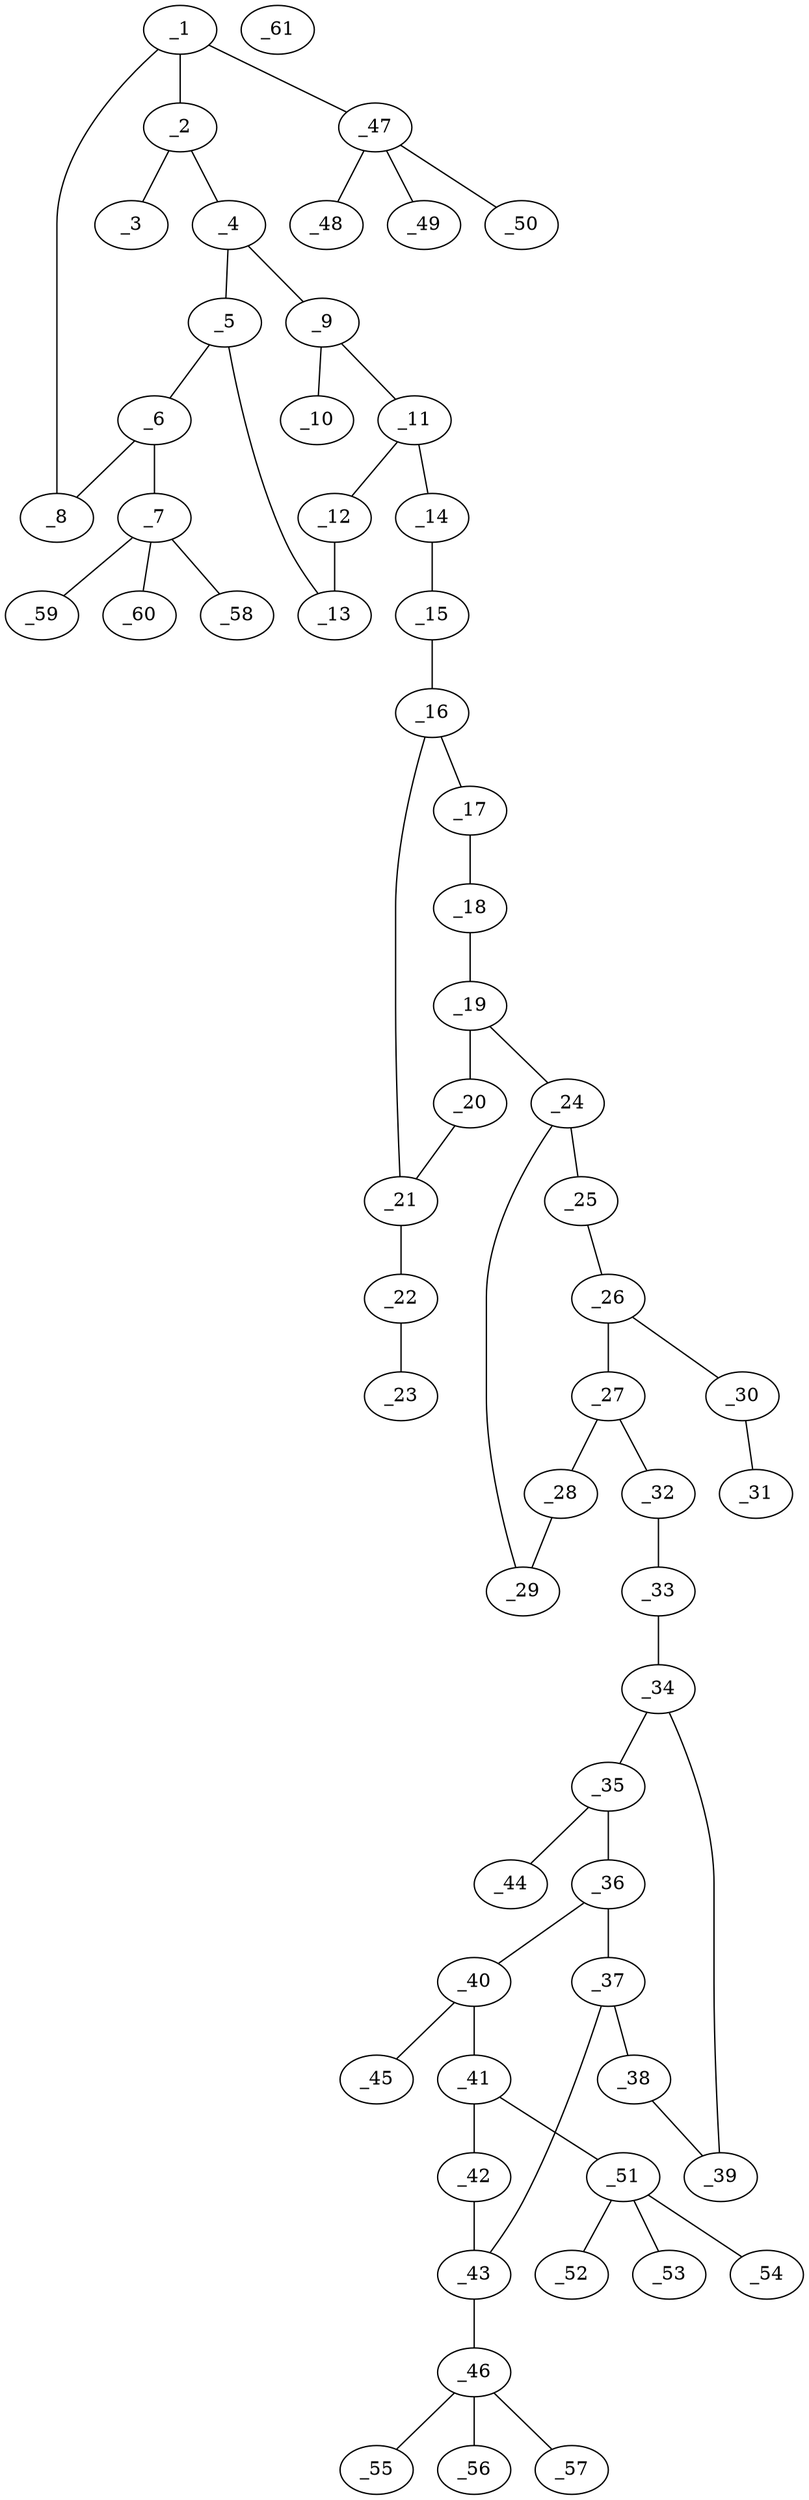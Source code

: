 graph molid631567 {
	_1	 [charge=0,
		chem=1,
		symbol="C  ",
		x="20.1865",
		y="1.75"];
	_2	 [charge=0,
		chem=1,
		symbol="C  ",
		x="19.3205",
		y="1.25"];
	_1 -- _2	 [valence=1];
	_8	 [charge=0,
		chem=1,
		symbol="C  ",
		x="20.1865",
		y="2.75"];
	_1 -- _8	 [valence=2];
	_47	 [charge=0,
		chem=5,
		symbol="S  ",
		x="21.0526",
		y="1.25"];
	_1 -- _47	 [valence=1];
	_3	 [charge=0,
		chem=4,
		symbol="N  ",
		x="19.3205",
		y="0.25"];
	_2 -- _3	 [valence=1];
	_4	 [charge=0,
		chem=1,
		symbol="C  ",
		x="18.4545",
		y="1.75"];
	_2 -- _4	 [valence=2];
	_5	 [charge=0,
		chem=1,
		symbol="C  ",
		x="18.4545",
		y="2.75"];
	_4 -- _5	 [valence=1];
	_9	 [charge=0,
		chem=1,
		symbol="C  ",
		x="17.5885",
		y="1.25"];
	_4 -- _9	 [valence=1];
	_6	 [charge=0,
		chem=1,
		symbol="C  ",
		x="19.3205",
		y="3.25"];
	_5 -- _6	 [valence=2];
	_13	 [charge=0,
		chem=1,
		symbol="C  ",
		x="17.5885",
		y="3.25"];
	_5 -- _13	 [valence=1];
	_7	 [charge=0,
		chem=5,
		symbol="S  ",
		x="19.3205",
		y="4.25"];
	_6 -- _7	 [valence=1];
	_6 -- _8	 [valence=1];
	_58	 [charge=0,
		chem=2,
		symbol="O  ",
		x="19.3205",
		y="5.25"];
	_7 -- _58	 [valence=2];
	_59	 [charge=0,
		chem=2,
		symbol="O  ",
		x="18.3205",
		y="4.25"];
	_7 -- _59	 [valence=2];
	_60	 [charge=0,
		chem=2,
		symbol="O  ",
		x="20.3205",
		y="4.25"];
	_7 -- _60	 [valence=1];
	_10	 [charge=0,
		chem=2,
		symbol="O  ",
		x="17.5885",
		y="0.25"];
	_9 -- _10	 [valence=1];
	_11	 [charge=0,
		chem=1,
		symbol="C  ",
		x="16.7224",
		y="1.75"];
	_9 -- _11	 [valence=2];
	_12	 [charge=0,
		chem=1,
		symbol="C  ",
		x="16.7224",
		y="2.75"];
	_11 -- _12	 [valence=1];
	_14	 [charge=0,
		chem=4,
		symbol="N  ",
		x="15.8564",
		y="1.25"];
	_11 -- _14	 [valence=1];
	_12 -- _13	 [valence=2];
	_15	 [charge=0,
		chem=4,
		symbol="N  ",
		x="14.9904",
		y="1.75"];
	_14 -- _15	 [valence=2];
	_16	 [charge=0,
		chem=1,
		symbol="C  ",
		x="14.1244",
		y="1.25"];
	_15 -- _16	 [valence=1];
	_17	 [charge=0,
		chem=1,
		symbol="C  ",
		x="13.2583",
		y="1.75"];
	_16 -- _17	 [valence=1];
	_21	 [charge=0,
		chem=1,
		symbol="C  ",
		x="14.1244",
		y="0.25"];
	_16 -- _21	 [valence=2];
	_18	 [charge=0,
		chem=1,
		symbol="C  ",
		x="12.3923",
		y="1.25"];
	_17 -- _18	 [valence=2];
	_19	 [charge=0,
		chem=1,
		symbol="C  ",
		x="12.3923",
		y="0.25"];
	_18 -- _19	 [valence=1];
	_20	 [charge=0,
		chem=1,
		symbol="C  ",
		x="13.2583",
		y="-0.25"];
	_19 -- _20	 [valence=2];
	_24	 [charge=0,
		chem=1,
		symbol="C  ",
		x="11.5263",
		y="-0.25"];
	_19 -- _24	 [valence=1];
	_20 -- _21	 [valence=1];
	_22	 [charge=0,
		chem=2,
		symbol="O  ",
		x="14.9904",
		y="-0.25"];
	_21 -- _22	 [valence=1];
	_23	 [charge=0,
		chem=1,
		symbol="C  ",
		x="14.9904",
		y="-1.25"];
	_22 -- _23	 [valence=1];
	_25	 [charge=0,
		chem=1,
		symbol="C  ",
		x="11.5263",
		y="-1.25"];
	_24 -- _25	 [valence=1];
	_29	 [charge=0,
		chem=1,
		symbol="C  ",
		x="10.6603",
		y="0.25"];
	_24 -- _29	 [valence=2];
	_26	 [charge=0,
		chem=1,
		symbol="C  ",
		x="10.6603",
		y="-1.75"];
	_25 -- _26	 [valence=2];
	_27	 [charge=0,
		chem=1,
		symbol="C  ",
		x="9.7942",
		y="-1.25"];
	_26 -- _27	 [valence=1];
	_30	 [charge=0,
		chem=2,
		symbol="O  ",
		x="10.6602",
		y="-2.75"];
	_26 -- _30	 [valence=1];
	_28	 [charge=0,
		chem=1,
		symbol="C  ",
		x="9.7942",
		y="-0.25"];
	_27 -- _28	 [valence=2];
	_32	 [charge=0,
		chem=4,
		symbol="N  ",
		x="8.9282",
		y="-1.75"];
	_27 -- _32	 [valence=1];
	_28 -- _29	 [valence=1];
	_31	 [charge=0,
		chem=1,
		symbol="C  ",
		x="11.5263",
		y="-3.25"];
	_30 -- _31	 [valence=1];
	_33	 [charge=0,
		chem=4,
		symbol="N  ",
		x="8.0622",
		y="-1.25"];
	_32 -- _33	 [valence=2];
	_34	 [charge=0,
		chem=1,
		symbol="C  ",
		x="7.1961",
		y="-1.75"];
	_33 -- _34	 [valence=1];
	_35	 [charge=0,
		chem=1,
		symbol="C  ",
		x="6.3301",
		y="-1.25"];
	_34 -- _35	 [valence=1];
	_39	 [charge=0,
		chem=1,
		symbol="C  ",
		x="7.1961",
		y="-2.75"];
	_34 -- _39	 [valence=2];
	_36	 [charge=0,
		chem=1,
		symbol="C  ",
		x="5.4641",
		y="-1.75"];
	_35 -- _36	 [valence=2];
	_44	 [charge=0,
		chem=2,
		symbol="O  ",
		x="6.3301",
		y="-0.25"];
	_35 -- _44	 [valence=1];
	_37	 [charge=0,
		chem=1,
		symbol="C  ",
		x="5.4641",
		y="-2.75"];
	_36 -- _37	 [valence=1];
	_40	 [charge=0,
		chem=1,
		symbol="C  ",
		x="4.5981",
		y="-1.25"];
	_36 -- _40	 [valence=1];
	_38	 [charge=0,
		chem=1,
		symbol="C  ",
		x="6.3301",
		y="-3.25"];
	_37 -- _38	 [valence=2];
	_43	 [charge=0,
		chem=1,
		symbol="C  ",
		x="4.5981",
		y="-3.25"];
	_37 -- _43	 [valence=1];
	_38 -- _39	 [valence=1];
	_41	 [charge=0,
		chem=1,
		symbol="C  ",
		x="3.732",
		y="-1.75"];
	_40 -- _41	 [valence=2];
	_45	 [charge=0,
		chem=4,
		symbol="N  ",
		x="4.5981",
		y="-0.25"];
	_40 -- _45	 [valence=1];
	_42	 [charge=0,
		chem=1,
		symbol="C  ",
		x="3.732",
		y="-2.75"];
	_41 -- _42	 [valence=1];
	_51	 [charge=0,
		chem=5,
		symbol="S  ",
		x="2.866",
		y="-1.25"];
	_41 -- _51	 [valence=1];
	_42 -- _43	 [valence=2];
	_46	 [charge=0,
		chem=5,
		symbol="S  ",
		x="4.5981",
		y="-4.25"];
	_43 -- _46	 [valence=1];
	_55	 [charge=0,
		chem=2,
		symbol="O  ",
		x="4.5981",
		y="-5.25"];
	_46 -- _55	 [valence=2];
	_56	 [charge=0,
		chem=2,
		symbol="O  ",
		x="5.5981",
		y="-4.25"];
	_46 -- _56	 [valence=2];
	_57	 [charge=0,
		chem=2,
		symbol="O  ",
		x="3.5981",
		y="-4.25"];
	_46 -- _57	 [valence=1];
	_48	 [charge=0,
		chem=2,
		symbol="O  ",
		x="21.9186",
		y="0.75"];
	_47 -- _48	 [valence=2];
	_49	 [charge=0,
		chem=2,
		symbol="O  ",
		x="20.5526",
		y="0.3839"];
	_47 -- _49	 [valence=2];
	_50	 [charge=0,
		chem=2,
		symbol="O  ",
		x="21.5526",
		y="2.116"];
	_47 -- _50	 [valence=1];
	_52	 [charge=0,
		chem=2,
		symbol="O  ",
		x=2,
		y="-0.75"];
	_51 -- _52	 [valence=2];
	_53	 [charge=0,
		chem=2,
		symbol="O  ",
		x="3.366",
		y="-0.3839"];
	_51 -- _53	 [valence=2];
	_54	 [charge=0,
		chem=2,
		symbol="O  ",
		x="2.366",
		y="-2.116"];
	_51 -- _54	 [valence=1];
	_61	 [charge=0,
		chem=29,
		symbol="Na ",
		x="23.9186",
		y=0];
}
